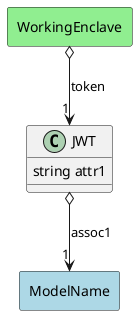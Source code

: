 @startuml

class "JWT" as Model {
 string attr1

 
}

rectangle "ModelName" as ModelName #lightblue {
}

Model o--> "1" ModelName : assoc1




    rectangle "WorkingEnclave" as WorkingEnclave #lightgreen {
    }
    
        WorkingEnclave   o--> "1" Model : "token"
    

@enduml

